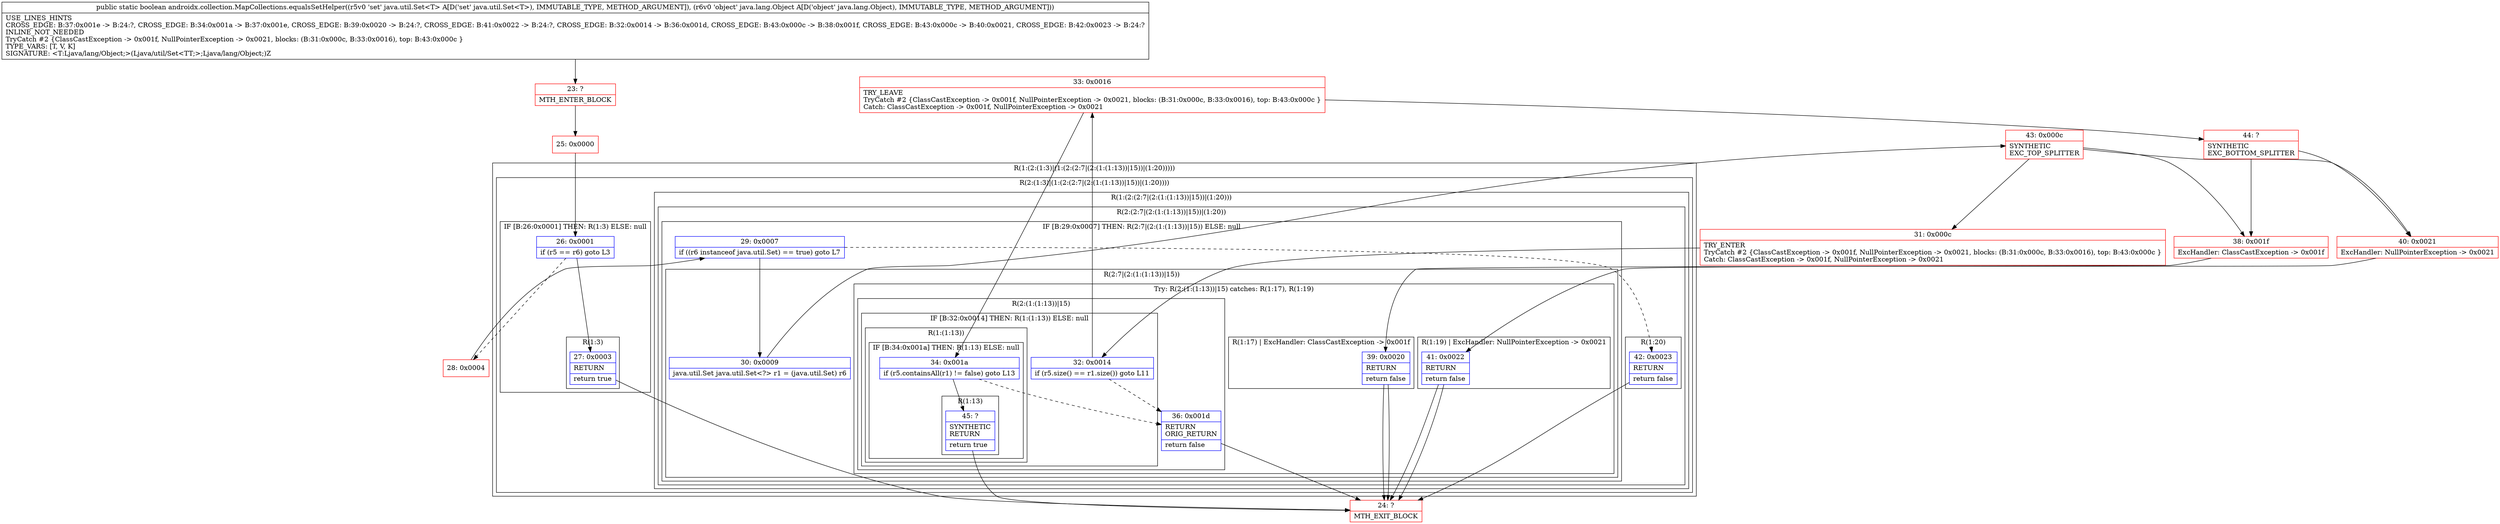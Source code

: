 digraph "CFG forandroidx.collection.MapCollections.equalsSetHelper(Ljava\/util\/Set;Ljava\/lang\/Object;)Z" {
subgraph cluster_Region_845320997 {
label = "R(1:(2:(1:3)|(1:(2:(2:7|(2:(1:(1:13))|15))|(1:20)))))";
node [shape=record,color=blue];
subgraph cluster_Region_1098622456 {
label = "R(2:(1:3)|(1:(2:(2:7|(2:(1:(1:13))|15))|(1:20))))";
node [shape=record,color=blue];
subgraph cluster_IfRegion_1778848593 {
label = "IF [B:26:0x0001] THEN: R(1:3) ELSE: null";
node [shape=record,color=blue];
Node_26 [shape=record,label="{26\:\ 0x0001|if (r5 == r6) goto L3\l}"];
subgraph cluster_Region_1331218467 {
label = "R(1:3)";
node [shape=record,color=blue];
Node_27 [shape=record,label="{27\:\ 0x0003|RETURN\l|return true\l}"];
}
}
subgraph cluster_Region_1761972566 {
label = "R(1:(2:(2:7|(2:(1:(1:13))|15))|(1:20)))";
node [shape=record,color=blue];
subgraph cluster_Region_1968025067 {
label = "R(2:(2:7|(2:(1:(1:13))|15))|(1:20))";
node [shape=record,color=blue];
subgraph cluster_IfRegion_654484872 {
label = "IF [B:29:0x0007] THEN: R(2:7|(2:(1:(1:13))|15)) ELSE: null";
node [shape=record,color=blue];
Node_29 [shape=record,label="{29\:\ 0x0007|if ((r6 instanceof java.util.Set) == true) goto L7\l}"];
subgraph cluster_Region_337310125 {
label = "R(2:7|(2:(1:(1:13))|15))";
node [shape=record,color=blue];
Node_30 [shape=record,label="{30\:\ 0x0009|java.util.Set java.util.Set\<?\> r1 = (java.util.Set) r6\l}"];
subgraph cluster_TryCatchRegion_772962459 {
label = "Try: R(2:(1:(1:13))|15) catches: R(1:17), R(1:19)";
node [shape=record,color=blue];
subgraph cluster_Region_1809367854 {
label = "R(2:(1:(1:13))|15)";
node [shape=record,color=blue];
subgraph cluster_IfRegion_1587432351 {
label = "IF [B:32:0x0014] THEN: R(1:(1:13)) ELSE: null";
node [shape=record,color=blue];
Node_32 [shape=record,label="{32\:\ 0x0014|if (r5.size() == r1.size()) goto L11\l}"];
subgraph cluster_Region_1944193355 {
label = "R(1:(1:13))";
node [shape=record,color=blue];
subgraph cluster_IfRegion_827694747 {
label = "IF [B:34:0x001a] THEN: R(1:13) ELSE: null";
node [shape=record,color=blue];
Node_34 [shape=record,label="{34\:\ 0x001a|if (r5.containsAll(r1) != false) goto L13\l}"];
subgraph cluster_Region_1098832986 {
label = "R(1:13)";
node [shape=record,color=blue];
Node_45 [shape=record,label="{45\:\ ?|SYNTHETIC\lRETURN\l|return true\l}"];
}
}
}
}
Node_36 [shape=record,label="{36\:\ 0x001d|RETURN\lORIG_RETURN\l|return false\l}"];
}
subgraph cluster_Region_2090181198 {
label = "R(1:17) | ExcHandler: ClassCastException \-\> 0x001f\l";
node [shape=record,color=blue];
Node_39 [shape=record,label="{39\:\ 0x0020|RETURN\l|return false\l}"];
}
subgraph cluster_Region_1366941505 {
label = "R(1:19) | ExcHandler: NullPointerException \-\> 0x0021\l";
node [shape=record,color=blue];
Node_41 [shape=record,label="{41\:\ 0x0022|RETURN\l|return false\l}"];
}
}
}
}
subgraph cluster_Region_842148980 {
label = "R(1:20)";
node [shape=record,color=blue];
Node_42 [shape=record,label="{42\:\ 0x0023|RETURN\l|return false\l}"];
}
}
}
}
}
subgraph cluster_Region_1366941505 {
label = "R(1:19) | ExcHandler: NullPointerException \-\> 0x0021\l";
node [shape=record,color=blue];
Node_41 [shape=record,label="{41\:\ 0x0022|RETURN\l|return false\l}"];
}
subgraph cluster_Region_2090181198 {
label = "R(1:17) | ExcHandler: ClassCastException \-\> 0x001f\l";
node [shape=record,color=blue];
Node_39 [shape=record,label="{39\:\ 0x0020|RETURN\l|return false\l}"];
}
Node_23 [shape=record,color=red,label="{23\:\ ?|MTH_ENTER_BLOCK\l}"];
Node_25 [shape=record,color=red,label="{25\:\ 0x0000}"];
Node_24 [shape=record,color=red,label="{24\:\ ?|MTH_EXIT_BLOCK\l}"];
Node_28 [shape=record,color=red,label="{28\:\ 0x0004}"];
Node_43 [shape=record,color=red,label="{43\:\ 0x000c|SYNTHETIC\lEXC_TOP_SPLITTER\l}"];
Node_31 [shape=record,color=red,label="{31\:\ 0x000c|TRY_ENTER\lTryCatch #2 \{ClassCastException \-\> 0x001f, NullPointerException \-\> 0x0021, blocks: (B:31:0x000c, B:33:0x0016), top: B:43:0x000c \}\lCatch: ClassCastException \-\> 0x001f, NullPointerException \-\> 0x0021\l}"];
Node_33 [shape=record,color=red,label="{33\:\ 0x0016|TRY_LEAVE\lTryCatch #2 \{ClassCastException \-\> 0x001f, NullPointerException \-\> 0x0021, blocks: (B:31:0x000c, B:33:0x0016), top: B:43:0x000c \}\lCatch: ClassCastException \-\> 0x001f, NullPointerException \-\> 0x0021\l}"];
Node_44 [shape=record,color=red,label="{44\:\ ?|SYNTHETIC\lEXC_BOTTOM_SPLITTER\l}"];
Node_38 [shape=record,color=red,label="{38\:\ 0x001f|ExcHandler: ClassCastException \-\> 0x001f\l}"];
Node_40 [shape=record,color=red,label="{40\:\ 0x0021|ExcHandler: NullPointerException \-\> 0x0021\l}"];
MethodNode[shape=record,label="{public static boolean androidx.collection.MapCollections.equalsSetHelper((r5v0 'set' java.util.Set\<T\> A[D('set' java.util.Set\<T\>), IMMUTABLE_TYPE, METHOD_ARGUMENT]), (r6v0 'object' java.lang.Object A[D('object' java.lang.Object), IMMUTABLE_TYPE, METHOD_ARGUMENT]))  | USE_LINES_HINTS\lCROSS_EDGE: B:37:0x001e \-\> B:24:?, CROSS_EDGE: B:34:0x001a \-\> B:37:0x001e, CROSS_EDGE: B:39:0x0020 \-\> B:24:?, CROSS_EDGE: B:41:0x0022 \-\> B:24:?, CROSS_EDGE: B:32:0x0014 \-\> B:36:0x001d, CROSS_EDGE: B:43:0x000c \-\> B:38:0x001f, CROSS_EDGE: B:43:0x000c \-\> B:40:0x0021, CROSS_EDGE: B:42:0x0023 \-\> B:24:?\lINLINE_NOT_NEEDED\lTryCatch #2 \{ClassCastException \-\> 0x001f, NullPointerException \-\> 0x0021, blocks: (B:31:0x000c, B:33:0x0016), top: B:43:0x000c \}\lTYPE_VARS: [T, V, K]\lSIGNATURE: \<T:Ljava\/lang\/Object;\>(Ljava\/util\/Set\<TT;\>;Ljava\/lang\/Object;)Z\l}"];
MethodNode -> Node_23;Node_26 -> Node_27;
Node_26 -> Node_28[style=dashed];
Node_27 -> Node_24;
Node_29 -> Node_30;
Node_29 -> Node_42[style=dashed];
Node_30 -> Node_43;
Node_32 -> Node_33;
Node_32 -> Node_36[style=dashed];
Node_34 -> Node_36[style=dashed];
Node_34 -> Node_45;
Node_45 -> Node_24;
Node_36 -> Node_24;
Node_39 -> Node_24;
Node_41 -> Node_24;
Node_42 -> Node_24;
Node_41 -> Node_24;
Node_39 -> Node_24;
Node_23 -> Node_25;
Node_25 -> Node_26;
Node_28 -> Node_29;
Node_43 -> Node_31;
Node_43 -> Node_38;
Node_43 -> Node_40;
Node_31 -> Node_32;
Node_33 -> Node_34;
Node_33 -> Node_44;
Node_44 -> Node_38;
Node_44 -> Node_40;
Node_38 -> Node_39;
Node_40 -> Node_41;
}

